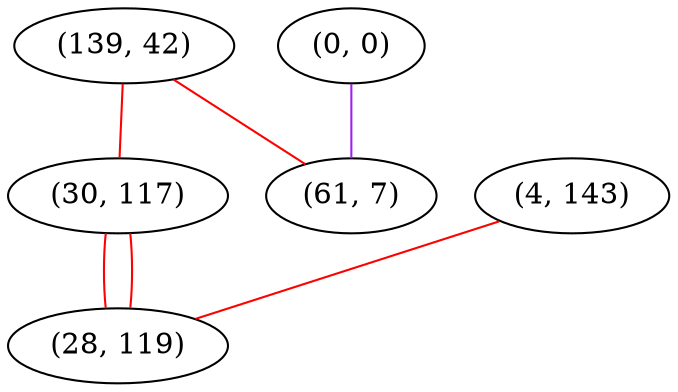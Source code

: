 graph "" {
"(139, 42)";
"(0, 0)";
"(30, 117)";
"(4, 143)";
"(61, 7)";
"(28, 119)";
"(139, 42)" -- "(61, 7)"  [color=red, key=0, weight=1];
"(139, 42)" -- "(30, 117)"  [color=red, key=0, weight=1];
"(0, 0)" -- "(61, 7)"  [color=purple, key=0, weight=4];
"(30, 117)" -- "(28, 119)"  [color=red, key=0, weight=1];
"(30, 117)" -- "(28, 119)"  [color=red, key=1, weight=1];
"(4, 143)" -- "(28, 119)"  [color=red, key=0, weight=1];
}

